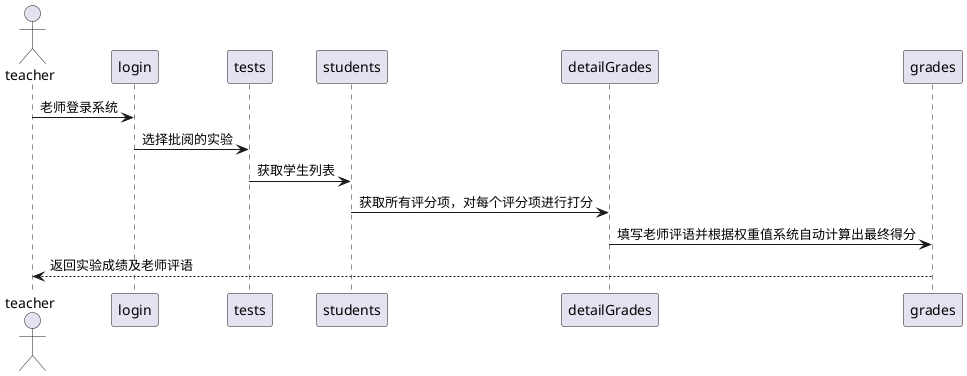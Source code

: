 @startuml
actor teacher
teacher -> login : 老师登录系统
login -> tests : 选择批阅的实验
tests -> students : 获取学生列表
students -> detailGrades : 获取所有评分项，对每个评分项进行打分
detailGrades -> grades : 填写老师评语并根据权重值系统自动计算出最终得分
grades --> teacher : 返回实验成绩及老师评语
@enduml